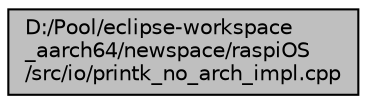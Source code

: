 digraph "D:/Pool/eclipse-workspace_aarch64/newspace/raspiOS/src/io/printk_no_arch_impl.cpp"
{
  edge [fontname="Helvetica",fontsize="10",labelfontname="Helvetica",labelfontsize="10"];
  node [fontname="Helvetica",fontsize="10",shape=record];
  Node3682 [label="D:/Pool/eclipse-workspace\l_aarch64/newspace/raspiOS\l/src/io/printk_no_arch_impl.cpp",height=0.2,width=0.4,color="black", fillcolor="grey75", style="filled", fontcolor="black"];
}
